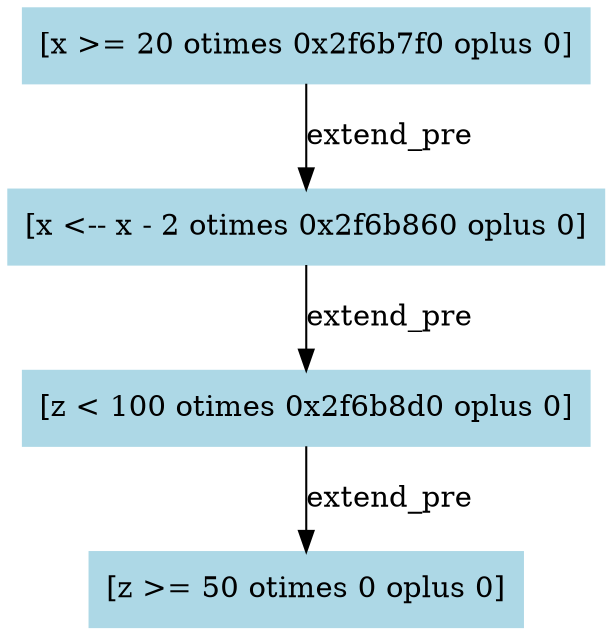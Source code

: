 digraph "[ELSIF x < 10 THEN]" {
"0x2f6b570" [label="[x >= 20 otimes 0x2f6b7f0 oplus 0]", color=lightblue,style=filled,shape=box]
"0x2f6b570" -> "0x2f6b7f0" [label=extend_pre,color=black]
"0x2f6b7f0" [label="[x <-- x - 2 otimes 0x2f6b860 oplus 0]", color=lightblue,style=filled,shape=box]
"0x2f6b7f0" -> "0x2f6b860" [label=extend_pre,color=black]
"0x2f6b860" [label="[z < 100 otimes 0x2f6b8d0 oplus 0]", color=lightblue,style=filled,shape=box]
"0x2f6b860" -> "0x2f6b8d0" [label=extend_pre,color=black]
"0x2f6b8d0" [label="[z >= 50 otimes 0 oplus 0]", color=lightblue,style=filled,shape=box]
}


